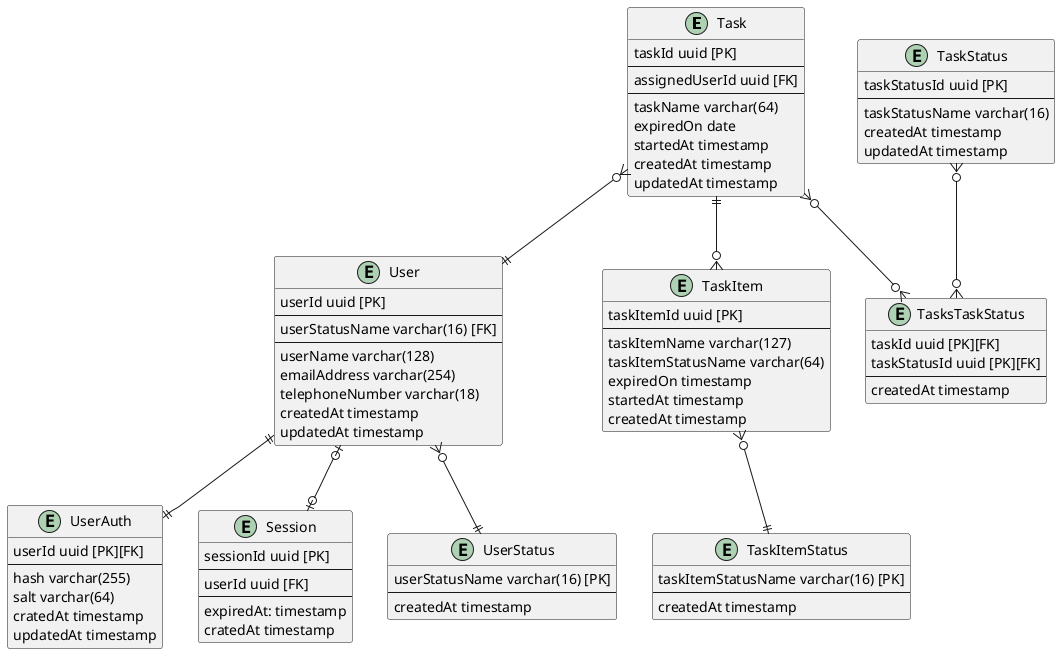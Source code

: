 @startuml er
' timestamp = timestamp with time zone

entity "Task" as t {
    taskId uuid [PK]
    --
    assignedUserId uuid [FK]
    --
    taskName varchar(64)
    expiredOn date
    startedAt timestamp
    createdAt timestamp
    updatedAt timestamp
}

entity "User" as u {
    userId uuid [PK]
    --
    userStatusName varchar(16) [FK]
    --
    userName varchar(128)
    emailAddress varchar(254)
    telephoneNumber varchar(18)
    createdAt timestamp
    updatedAt timestamp
}

entity "UserAuth" as u_a {
    userId uuid [PK][FK]
    ---
    hash varchar(255)
    salt varchar(64)
    cratedAt timestamp
    updatedAt timestamp
}

entity "Session" as s {
    sessionId uuid [PK]
    ---
    userId uuid [FK]
    ---
    expiredAt: timestamp
    cratedAt timestamp
}

entity "UserStatus" as u_s {
    userStatusName varchar(16) [PK]
    --
    createdAt timestamp
}


entity "TaskStatus" as t_s {
    taskStatusId uuid [PK]
    --
    taskStatusName varchar(16)
    createdAt timestamp
    updatedAt timestamp
}

entity "TasksTaskStatus" as t_t_s {
    taskId uuid [PK][FK]
    taskStatusId uuid [PK][FK]
    --
    createdAt timestamp
}

entity "TaskItem" as t_i {
    taskItemId uuid [PK]
    --
    taskItemName varchar(127)
    taskItemStatusName varchar(64)
    expiredOn timestamp
    startedAt timestamp
    createdAt timestamp
}

entity "TaskItemStatus" as t_i_s {
    taskItemStatusName varchar(16) [PK]
    --
    createdAt timestamp
}

u }o--|| u_s
u ||--|| u_a
u |o--o| s
t }o--o{ t_t_s
t ||--o{ t_i
t }o--|| u
t_s }o--o{ t_t_s
t_i }o--|| t_i_s

@enduml